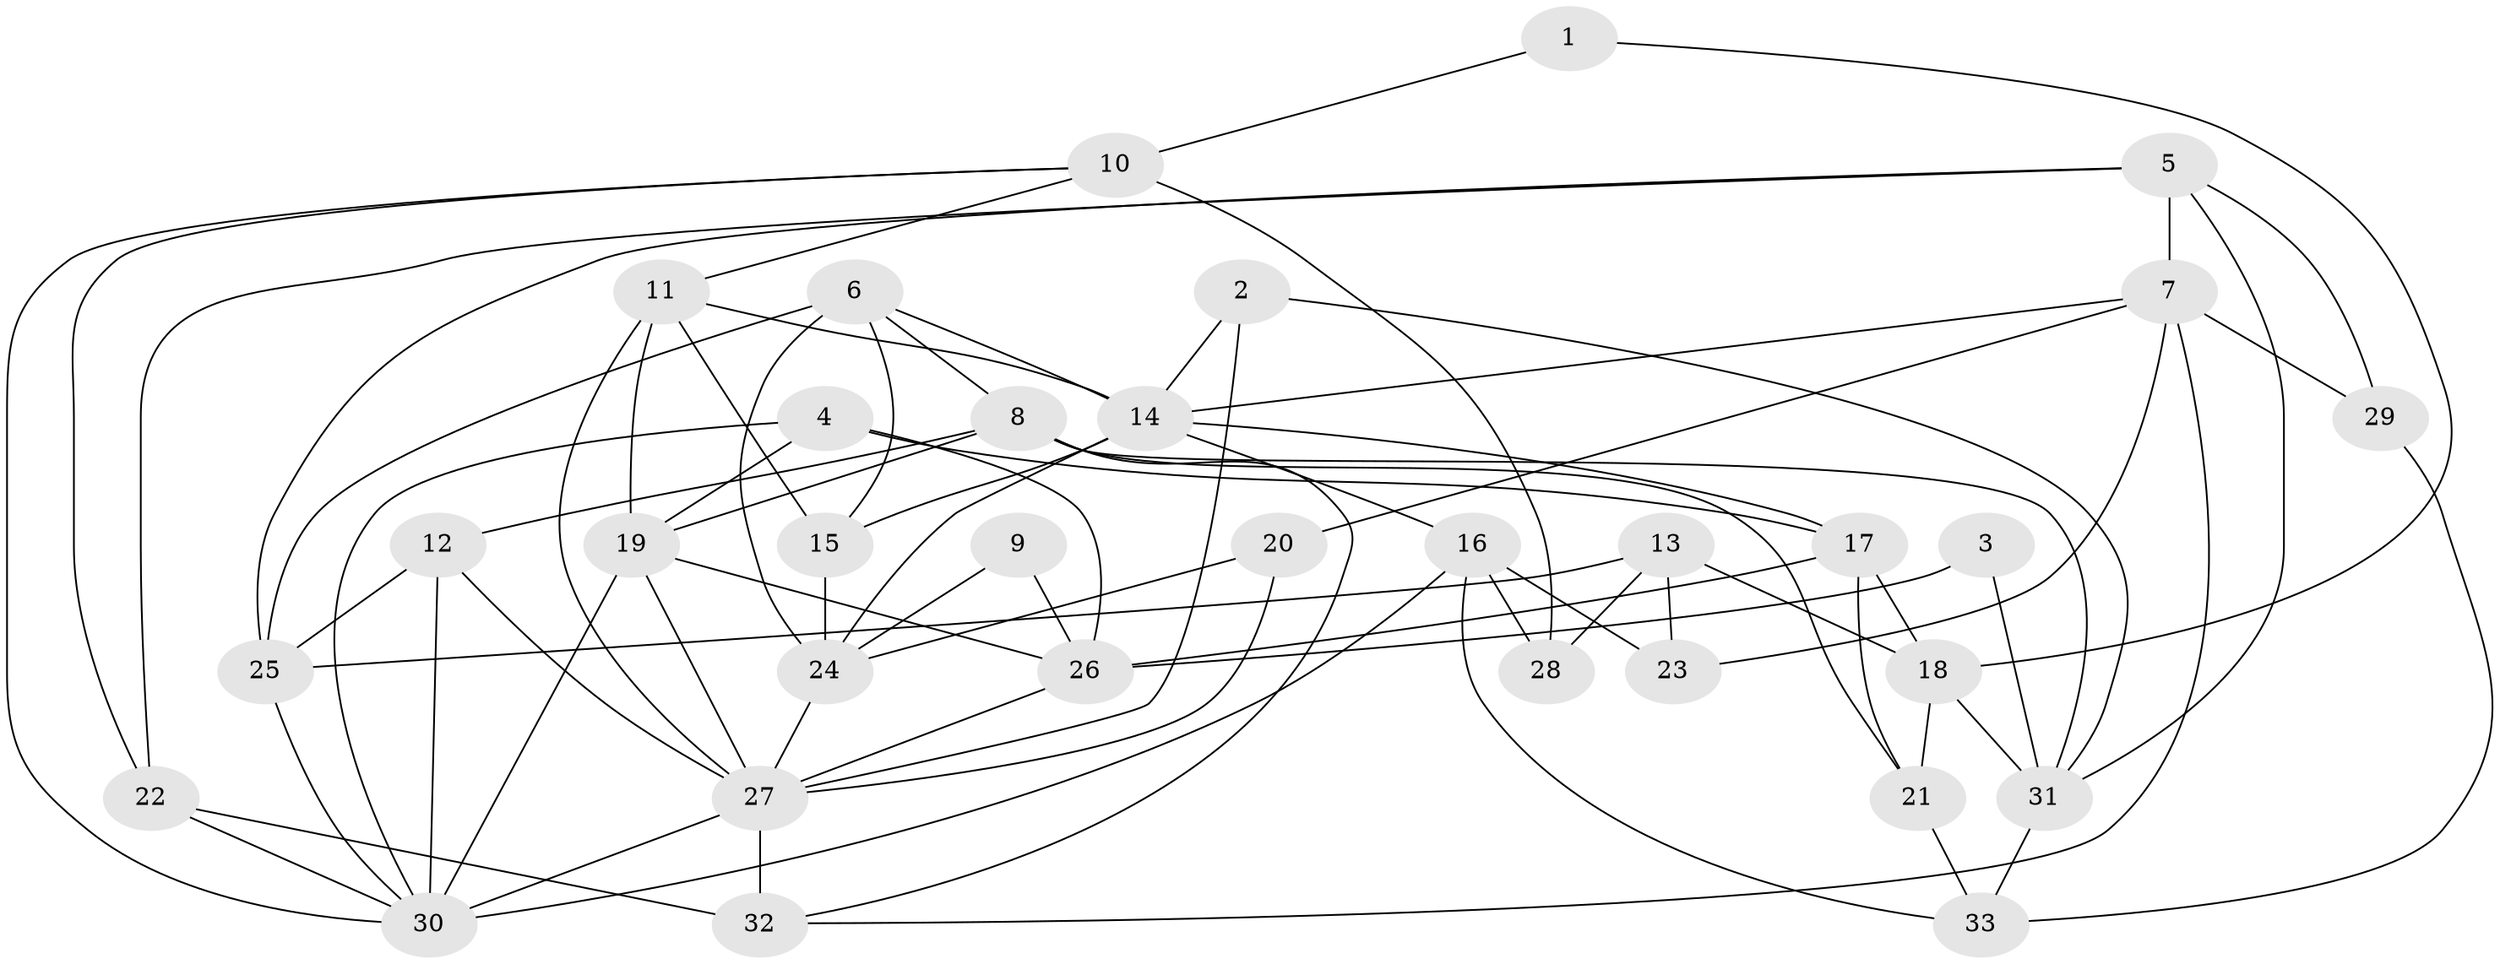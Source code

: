 // original degree distribution, {3: 0.26153846153846155, 4: 0.3076923076923077, 5: 0.13846153846153847, 2: 0.13846153846153847, 7: 0.09230769230769231, 6: 0.06153846153846154}
// Generated by graph-tools (version 1.1) at 2025/02/03/09/25 03:02:09]
// undirected, 33 vertices, 77 edges
graph export_dot {
graph [start="1"]
  node [color=gray90,style=filled];
  1;
  2;
  3;
  4;
  5;
  6;
  7;
  8;
  9;
  10;
  11;
  12;
  13;
  14;
  15;
  16;
  17;
  18;
  19;
  20;
  21;
  22;
  23;
  24;
  25;
  26;
  27;
  28;
  29;
  30;
  31;
  32;
  33;
  1 -- 10 [weight=1.0];
  1 -- 18 [weight=1.0];
  2 -- 14 [weight=1.0];
  2 -- 27 [weight=1.0];
  2 -- 31 [weight=1.0];
  3 -- 26 [weight=1.0];
  3 -- 31 [weight=1.0];
  4 -- 17 [weight=1.0];
  4 -- 19 [weight=1.0];
  4 -- 26 [weight=1.0];
  4 -- 30 [weight=1.0];
  5 -- 7 [weight=1.0];
  5 -- 22 [weight=1.0];
  5 -- 25 [weight=1.0];
  5 -- 29 [weight=1.0];
  5 -- 31 [weight=1.0];
  6 -- 8 [weight=1.0];
  6 -- 14 [weight=1.0];
  6 -- 15 [weight=1.0];
  6 -- 24 [weight=1.0];
  6 -- 25 [weight=2.0];
  7 -- 14 [weight=1.0];
  7 -- 20 [weight=1.0];
  7 -- 23 [weight=1.0];
  7 -- 29 [weight=2.0];
  7 -- 32 [weight=1.0];
  8 -- 12 [weight=2.0];
  8 -- 19 [weight=2.0];
  8 -- 21 [weight=1.0];
  8 -- 31 [weight=1.0];
  8 -- 32 [weight=1.0];
  9 -- 24 [weight=1.0];
  9 -- 26 [weight=1.0];
  10 -- 11 [weight=1.0];
  10 -- 22 [weight=1.0];
  10 -- 28 [weight=2.0];
  10 -- 30 [weight=1.0];
  11 -- 14 [weight=1.0];
  11 -- 15 [weight=1.0];
  11 -- 19 [weight=1.0];
  11 -- 27 [weight=1.0];
  12 -- 25 [weight=2.0];
  12 -- 27 [weight=2.0];
  12 -- 30 [weight=2.0];
  13 -- 18 [weight=2.0];
  13 -- 23 [weight=1.0];
  13 -- 25 [weight=1.0];
  13 -- 28 [weight=1.0];
  14 -- 15 [weight=1.0];
  14 -- 16 [weight=2.0];
  14 -- 17 [weight=1.0];
  14 -- 24 [weight=1.0];
  15 -- 24 [weight=2.0];
  16 -- 23 [weight=1.0];
  16 -- 28 [weight=1.0];
  16 -- 30 [weight=1.0];
  16 -- 33 [weight=2.0];
  17 -- 18 [weight=2.0];
  17 -- 21 [weight=1.0];
  17 -- 26 [weight=2.0];
  18 -- 21 [weight=2.0];
  18 -- 31 [weight=2.0];
  19 -- 26 [weight=1.0];
  19 -- 27 [weight=1.0];
  19 -- 30 [weight=1.0];
  20 -- 24 [weight=1.0];
  20 -- 27 [weight=1.0];
  21 -- 33 [weight=1.0];
  22 -- 30 [weight=1.0];
  22 -- 32 [weight=1.0];
  24 -- 27 [weight=1.0];
  25 -- 30 [weight=1.0];
  26 -- 27 [weight=1.0];
  27 -- 30 [weight=1.0];
  27 -- 32 [weight=3.0];
  29 -- 33 [weight=2.0];
  31 -- 33 [weight=1.0];
}
